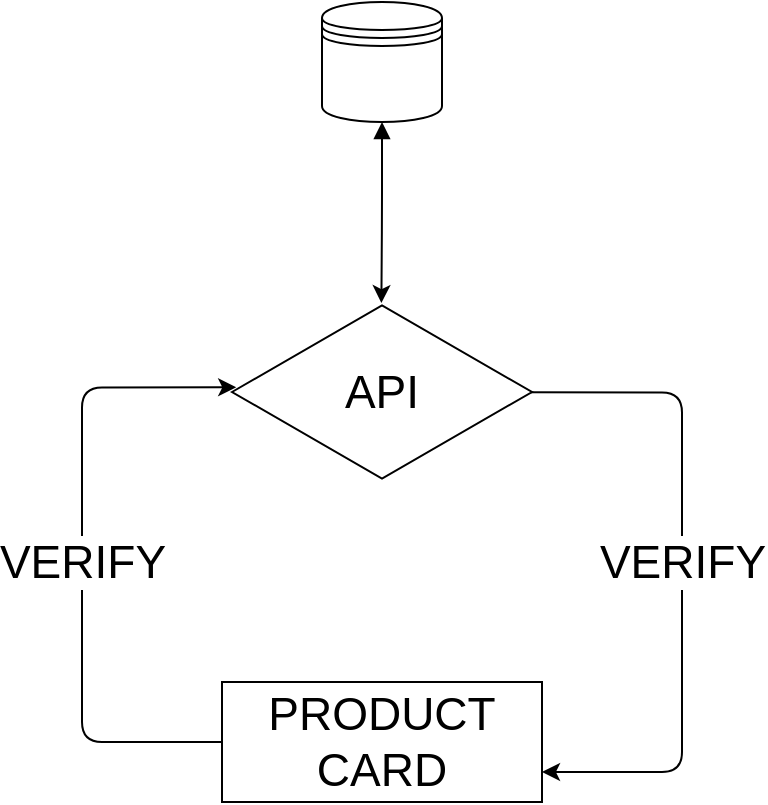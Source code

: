 <mxfile>
    <diagram id="nPuJtwp-T5ysxBuTiL1Y" name="ORDER">
        <mxGraphModel dx="746" dy="437" grid="1" gridSize="10" guides="1" tooltips="1" connect="1" arrows="1" fold="1" page="1" pageScale="1" pageWidth="850" pageHeight="1100" math="0" shadow="0">
            <root>
                <mxCell id="0"/>
                <mxCell id="1" parent="0"/>
                <mxCell id="14" style="edgeStyle=orthogonalEdgeStyle;html=1;entryX=0.498;entryY=0.006;entryDx=0;entryDy=0;entryPerimeter=0;fontSize=23;startArrow=block;startFill=1;" edge="1" parent="1" source="3" target="4">
                    <mxGeometry relative="1" as="geometry"/>
                </mxCell>
                <mxCell id="3" value="" style="shape=datastore;whiteSpace=wrap;html=1;" vertex="1" parent="1">
                    <mxGeometry x="350" y="80" width="60" height="60" as="geometry"/>
                </mxCell>
                <mxCell id="12" style="edgeStyle=orthogonalEdgeStyle;html=1;entryX=1;entryY=0.75;entryDx=0;entryDy=0;fontSize=23;exitX=0.976;exitY=0.502;exitDx=0;exitDy=0;exitPerimeter=0;" edge="1" parent="1" source="4" target="9">
                    <mxGeometry relative="1" as="geometry">
                        <Array as="points">
                            <mxPoint x="530" y="275"/>
                            <mxPoint x="530" y="465"/>
                        </Array>
                    </mxGeometry>
                </mxCell>
                <mxCell id="4" value="API" style="html=1;whiteSpace=wrap;aspect=fixed;shape=isoRectangle;fontSize=23;" vertex="1" parent="1">
                    <mxGeometry x="305" y="230" width="150" height="90" as="geometry"/>
                </mxCell>
                <mxCell id="11" style="edgeStyle=orthogonalEdgeStyle;html=1;entryX=0.014;entryY=0.474;entryDx=0;entryDy=0;entryPerimeter=0;fontSize=23;exitX=0;exitY=0.5;exitDx=0;exitDy=0;" edge="1" parent="1" source="9" target="4">
                    <mxGeometry relative="1" as="geometry">
                        <Array as="points">
                            <mxPoint x="230" y="450"/>
                            <mxPoint x="230" y="273"/>
                        </Array>
                    </mxGeometry>
                </mxCell>
                <mxCell id="15" value="VERIFY" style="edgeLabel;html=1;align=center;verticalAlign=middle;resizable=0;points=[];fontSize=23;" vertex="1" connectable="0" parent="11">
                    <mxGeometry x="0.112" relative="1" as="geometry">
                        <mxPoint y="20" as="offset"/>
                    </mxGeometry>
                </mxCell>
                <mxCell id="9" value="PRODUCT CARD" style="rounded=0;whiteSpace=wrap;html=1;fontSize=23;" vertex="1" parent="1">
                    <mxGeometry x="300" y="420" width="160" height="60" as="geometry"/>
                </mxCell>
                <mxCell id="16" value="VERIFY" style="edgeLabel;html=1;align=center;verticalAlign=middle;resizable=0;points=[];fontSize=23;" vertex="1" connectable="0" parent="1">
                    <mxGeometry x="530" y="360.004" as="geometry"/>
                </mxCell>
            </root>
        </mxGraphModel>
    </diagram>
</mxfile>